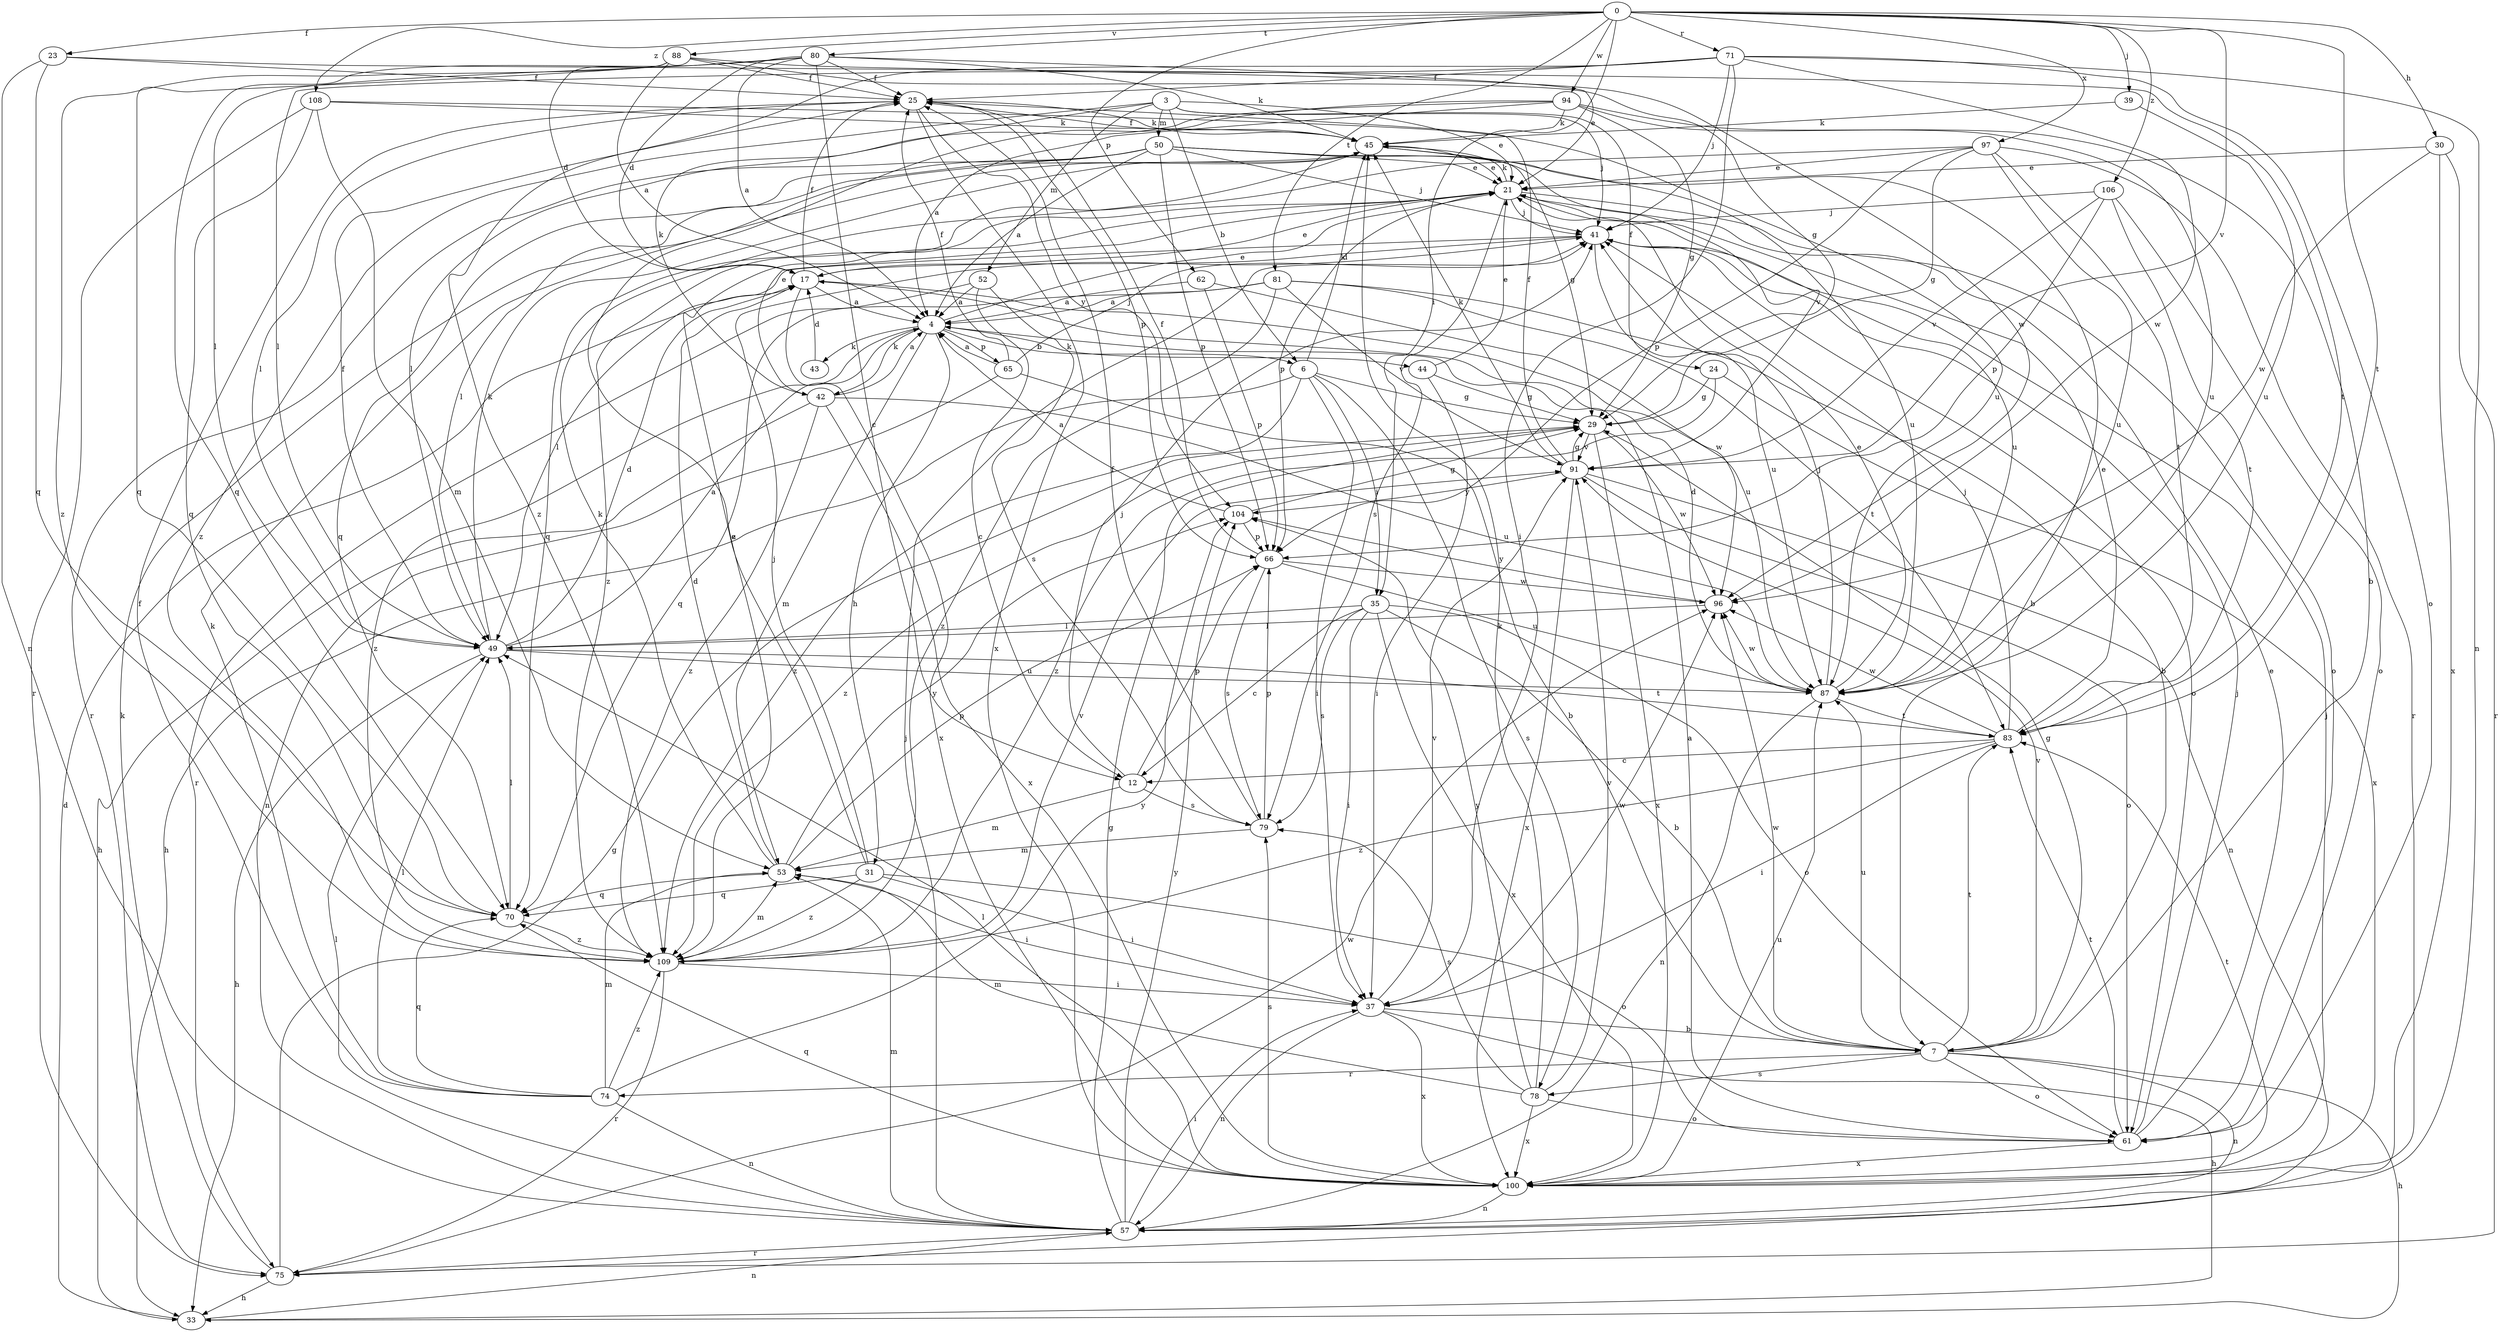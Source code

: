 strict digraph  {
0;
3;
4;
6;
7;
12;
17;
21;
23;
24;
25;
29;
30;
31;
33;
35;
37;
39;
41;
42;
43;
44;
45;
49;
50;
52;
53;
57;
61;
62;
65;
66;
70;
71;
74;
75;
78;
79;
80;
81;
83;
87;
88;
91;
94;
96;
97;
100;
104;
106;
108;
109;
0 -> 23  [label=f];
0 -> 30  [label=h];
0 -> 35  [label=i];
0 -> 39  [label=j];
0 -> 62  [label=p];
0 -> 71  [label=r];
0 -> 80  [label=t];
0 -> 81  [label=t];
0 -> 83  [label=t];
0 -> 88  [label=v];
0 -> 91  [label=v];
0 -> 94  [label=w];
0 -> 97  [label=x];
0 -> 106  [label=z];
0 -> 108  [label=z];
3 -> 6  [label=b];
3 -> 21  [label=e];
3 -> 24  [label=f];
3 -> 41  [label=j];
3 -> 42  [label=k];
3 -> 50  [label=m];
3 -> 52  [label=m];
3 -> 109  [label=z];
4 -> 6  [label=b];
4 -> 21  [label=e];
4 -> 31  [label=h];
4 -> 42  [label=k];
4 -> 43  [label=k];
4 -> 44  [label=k];
4 -> 53  [label=m];
4 -> 65  [label=p];
4 -> 109  [label=z];
6 -> 29  [label=g];
6 -> 33  [label=h];
6 -> 35  [label=i];
6 -> 37  [label=i];
6 -> 45  [label=k];
6 -> 78  [label=s];
6 -> 109  [label=z];
7 -> 29  [label=g];
7 -> 33  [label=h];
7 -> 57  [label=n];
7 -> 61  [label=o];
7 -> 74  [label=r];
7 -> 78  [label=s];
7 -> 83  [label=t];
7 -> 87  [label=u];
7 -> 91  [label=v];
7 -> 96  [label=w];
12 -> 41  [label=j];
12 -> 53  [label=m];
12 -> 66  [label=p];
12 -> 79  [label=s];
17 -> 4  [label=a];
17 -> 21  [label=e];
17 -> 25  [label=f];
17 -> 87  [label=u];
17 -> 100  [label=x];
21 -> 41  [label=j];
21 -> 45  [label=k];
21 -> 61  [label=o];
21 -> 66  [label=p];
21 -> 79  [label=s];
21 -> 87  [label=u];
21 -> 109  [label=z];
23 -> 25  [label=f];
23 -> 57  [label=n];
23 -> 70  [label=q];
23 -> 83  [label=t];
24 -> 29  [label=g];
24 -> 100  [label=x];
24 -> 109  [label=z];
25 -> 45  [label=k];
25 -> 49  [label=l];
25 -> 66  [label=p];
25 -> 100  [label=x];
25 -> 104  [label=y];
29 -> 91  [label=v];
29 -> 96  [label=w];
29 -> 100  [label=x];
29 -> 109  [label=z];
30 -> 21  [label=e];
30 -> 75  [label=r];
30 -> 96  [label=w];
30 -> 100  [label=x];
31 -> 21  [label=e];
31 -> 37  [label=i];
31 -> 41  [label=j];
31 -> 61  [label=o];
31 -> 70  [label=q];
31 -> 109  [label=z];
33 -> 17  [label=d];
33 -> 57  [label=n];
35 -> 7  [label=b];
35 -> 12  [label=c];
35 -> 37  [label=i];
35 -> 49  [label=l];
35 -> 61  [label=o];
35 -> 79  [label=s];
35 -> 100  [label=x];
37 -> 7  [label=b];
37 -> 33  [label=h];
37 -> 57  [label=n];
37 -> 91  [label=v];
37 -> 96  [label=w];
37 -> 100  [label=x];
39 -> 45  [label=k];
39 -> 87  [label=u];
41 -> 17  [label=d];
41 -> 49  [label=l];
41 -> 61  [label=o];
41 -> 87  [label=u];
42 -> 4  [label=a];
42 -> 21  [label=e];
42 -> 33  [label=h];
42 -> 87  [label=u];
42 -> 100  [label=x];
42 -> 109  [label=z];
43 -> 17  [label=d];
44 -> 21  [label=e];
44 -> 29  [label=g];
44 -> 37  [label=i];
45 -> 21  [label=e];
45 -> 25  [label=f];
45 -> 29  [label=g];
45 -> 87  [label=u];
49 -> 4  [label=a];
49 -> 17  [label=d];
49 -> 25  [label=f];
49 -> 33  [label=h];
49 -> 45  [label=k];
49 -> 83  [label=t];
49 -> 87  [label=u];
50 -> 4  [label=a];
50 -> 7  [label=b];
50 -> 21  [label=e];
50 -> 41  [label=j];
50 -> 49  [label=l];
50 -> 66  [label=p];
50 -> 70  [label=q];
50 -> 75  [label=r];
50 -> 91  [label=v];
52 -> 4  [label=a];
52 -> 12  [label=c];
52 -> 75  [label=r];
52 -> 79  [label=s];
53 -> 17  [label=d];
53 -> 37  [label=i];
53 -> 45  [label=k];
53 -> 66  [label=p];
53 -> 70  [label=q];
53 -> 104  [label=y];
57 -> 29  [label=g];
57 -> 37  [label=i];
57 -> 41  [label=j];
57 -> 49  [label=l];
57 -> 53  [label=m];
57 -> 75  [label=r];
57 -> 104  [label=y];
61 -> 4  [label=a];
61 -> 21  [label=e];
61 -> 41  [label=j];
61 -> 83  [label=t];
61 -> 100  [label=x];
62 -> 4  [label=a];
62 -> 66  [label=p];
62 -> 96  [label=w];
65 -> 4  [label=a];
65 -> 7  [label=b];
65 -> 25  [label=f];
65 -> 41  [label=j];
65 -> 57  [label=n];
66 -> 25  [label=f];
66 -> 79  [label=s];
66 -> 87  [label=u];
66 -> 96  [label=w];
70 -> 49  [label=l];
70 -> 109  [label=z];
71 -> 25  [label=f];
71 -> 37  [label=i];
71 -> 41  [label=j];
71 -> 49  [label=l];
71 -> 57  [label=n];
71 -> 61  [label=o];
71 -> 96  [label=w];
71 -> 109  [label=z];
74 -> 25  [label=f];
74 -> 45  [label=k];
74 -> 49  [label=l];
74 -> 53  [label=m];
74 -> 57  [label=n];
74 -> 70  [label=q];
74 -> 104  [label=y];
74 -> 109  [label=z];
75 -> 29  [label=g];
75 -> 33  [label=h];
75 -> 45  [label=k];
75 -> 96  [label=w];
78 -> 45  [label=k];
78 -> 53  [label=m];
78 -> 61  [label=o];
78 -> 79  [label=s];
78 -> 91  [label=v];
78 -> 100  [label=x];
78 -> 104  [label=y];
79 -> 25  [label=f];
79 -> 53  [label=m];
79 -> 66  [label=p];
80 -> 4  [label=a];
80 -> 12  [label=c];
80 -> 17  [label=d];
80 -> 21  [label=e];
80 -> 25  [label=f];
80 -> 45  [label=k];
80 -> 49  [label=l];
80 -> 70  [label=q];
81 -> 4  [label=a];
81 -> 7  [label=b];
81 -> 70  [label=q];
81 -> 83  [label=t];
81 -> 91  [label=v];
81 -> 109  [label=z];
83 -> 12  [label=c];
83 -> 21  [label=e];
83 -> 37  [label=i];
83 -> 41  [label=j];
83 -> 96  [label=w];
83 -> 109  [label=z];
87 -> 17  [label=d];
87 -> 21  [label=e];
87 -> 41  [label=j];
87 -> 57  [label=n];
87 -> 83  [label=t];
87 -> 96  [label=w];
88 -> 4  [label=a];
88 -> 17  [label=d];
88 -> 25  [label=f];
88 -> 29  [label=g];
88 -> 70  [label=q];
88 -> 96  [label=w];
88 -> 109  [label=z];
91 -> 25  [label=f];
91 -> 29  [label=g];
91 -> 45  [label=k];
91 -> 57  [label=n];
91 -> 61  [label=o];
91 -> 100  [label=x];
91 -> 104  [label=y];
94 -> 4  [label=a];
94 -> 7  [label=b];
94 -> 29  [label=g];
94 -> 45  [label=k];
94 -> 49  [label=l];
94 -> 87  [label=u];
94 -> 109  [label=z];
96 -> 49  [label=l];
96 -> 104  [label=y];
97 -> 21  [label=e];
97 -> 29  [label=g];
97 -> 66  [label=p];
97 -> 70  [label=q];
97 -> 75  [label=r];
97 -> 83  [label=t];
97 -> 87  [label=u];
100 -> 41  [label=j];
100 -> 49  [label=l];
100 -> 57  [label=n];
100 -> 70  [label=q];
100 -> 79  [label=s];
100 -> 83  [label=t];
100 -> 87  [label=u];
104 -> 4  [label=a];
104 -> 29  [label=g];
104 -> 66  [label=p];
106 -> 41  [label=j];
106 -> 61  [label=o];
106 -> 66  [label=p];
106 -> 83  [label=t];
106 -> 91  [label=v];
108 -> 45  [label=k];
108 -> 53  [label=m];
108 -> 70  [label=q];
108 -> 75  [label=r];
108 -> 87  [label=u];
109 -> 37  [label=i];
109 -> 53  [label=m];
109 -> 75  [label=r];
109 -> 91  [label=v];
}
